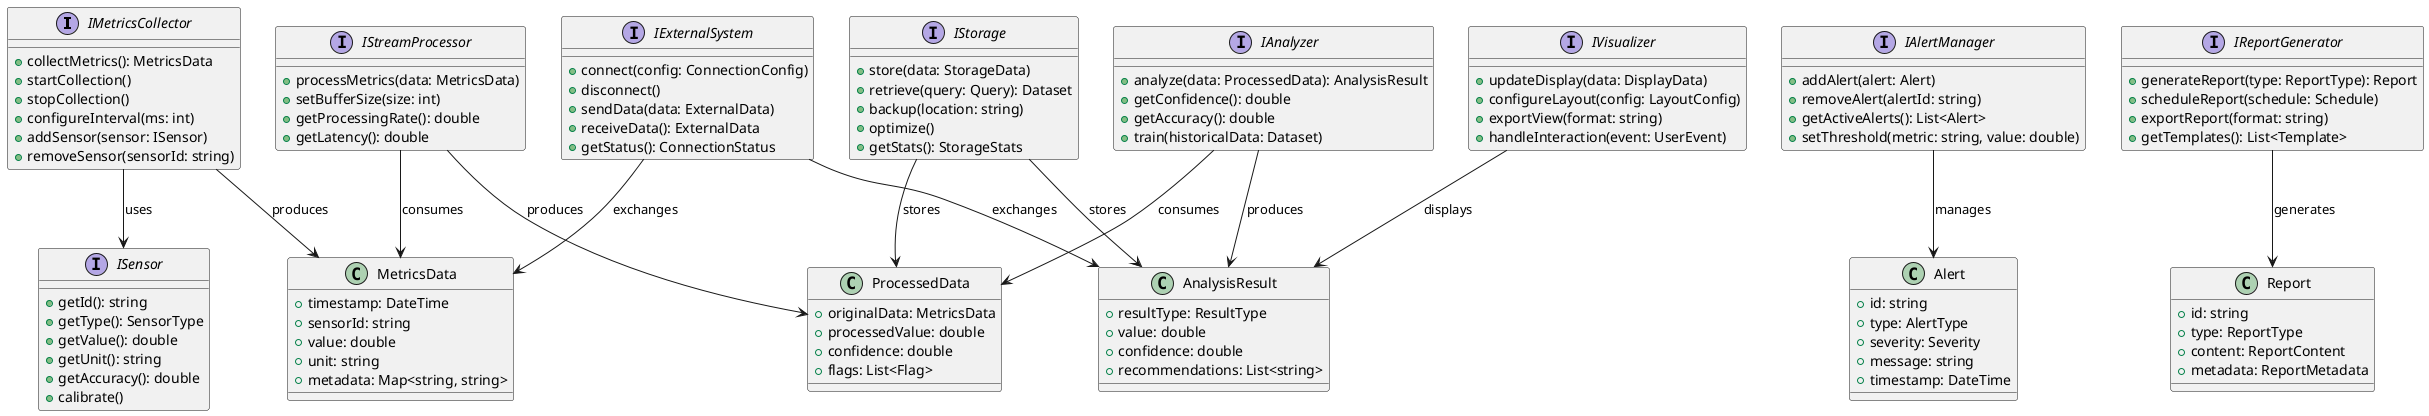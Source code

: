 @startuml EcoVehicle Interface Specifications

interface "IMetricsCollector" as IMC {
    + collectMetrics(): MetricsData
    + startCollection()
    + stopCollection()
    + configureInterval(ms: int)
    + addSensor(sensor: ISensor)
    + removeSensor(sensorId: string)
}

interface "ISensor" as IS {
    + getId(): string
    + getType(): SensorType
    + getValue(): double
    + getUnit(): string
    + getAccuracy(): double
    + calibrate()
}

interface "IStreamProcessor" as ISP {
    + processMetrics(data: MetricsData)
    + setBufferSize(size: int)
    + getProcessingRate(): double
    + getLatency(): double
}

interface "IAnalyzer" as IA {
    + analyze(data: ProcessedData): AnalysisResult
    + getConfidence(): double
    + getAccuracy(): double
    + train(historicalData: Dataset)
}

interface "IStorage" as IST {
    + store(data: StorageData)
    + retrieve(query: Query): Dataset
    + backup(location: string)
    + optimize()
    + getStats(): StorageStats
}

interface "IVisualizer" as IV {
    + updateDisplay(data: DisplayData)
    + configureLayout(config: LayoutConfig)
    + exportView(format: string)
    + handleInteraction(event: UserEvent)
}

interface "IAlertManager" as IAM {
    + addAlert(alert: Alert)
    + removeAlert(alertId: string)
    + getActiveAlerts(): List<Alert>
    + setThreshold(metric: string, value: double)
}

interface "IReportGenerator" as IRG {
    + generateReport(type: ReportType): Report
    + scheduleReport(schedule: Schedule)
    + exportReport(format: string)
    + getTemplates(): List<Template>
}

interface "IExternalSystem" as IES {
    + connect(config: ConnectionConfig)
    + disconnect()
    + sendData(data: ExternalData)
    + receiveData(): ExternalData
    + getStatus(): ConnectionStatus
}

' Data Structures
class "MetricsData" as MD {
    + timestamp: DateTime
    + sensorId: string
    + value: double
    + unit: string
    + metadata: Map<string, string>
}

class "ProcessedData" as PD {
    + originalData: MetricsData
    + processedValue: double
    + confidence: double
    + flags: List<Flag>
}

class "AnalysisResult" as AR {
    + resultType: ResultType
    + value: double
    + confidence: double
    + recommendations: List<string>
}

class "Alert" as AL {
    + id: string
    + type: AlertType
    + severity: Severity
    + message: string
    + timestamp: DateTime
}

class "Report" as RP {
    + id: string
    + type: ReportType
    + content: ReportContent
    + metadata: ReportMetadata
}

' Relationships
IMC --> IS : uses
IMC --> MD : produces
ISP --> MD : consumes
ISP --> PD : produces
IA --> PD : consumes
IA --> AR : produces
IST --> PD : stores
IST --> AR : stores
IV --> AR : displays
IAM --> AL : manages
IRG --> RP : generates
IES --> MD : exchanges
IES --> AR : exchanges

@enduml
